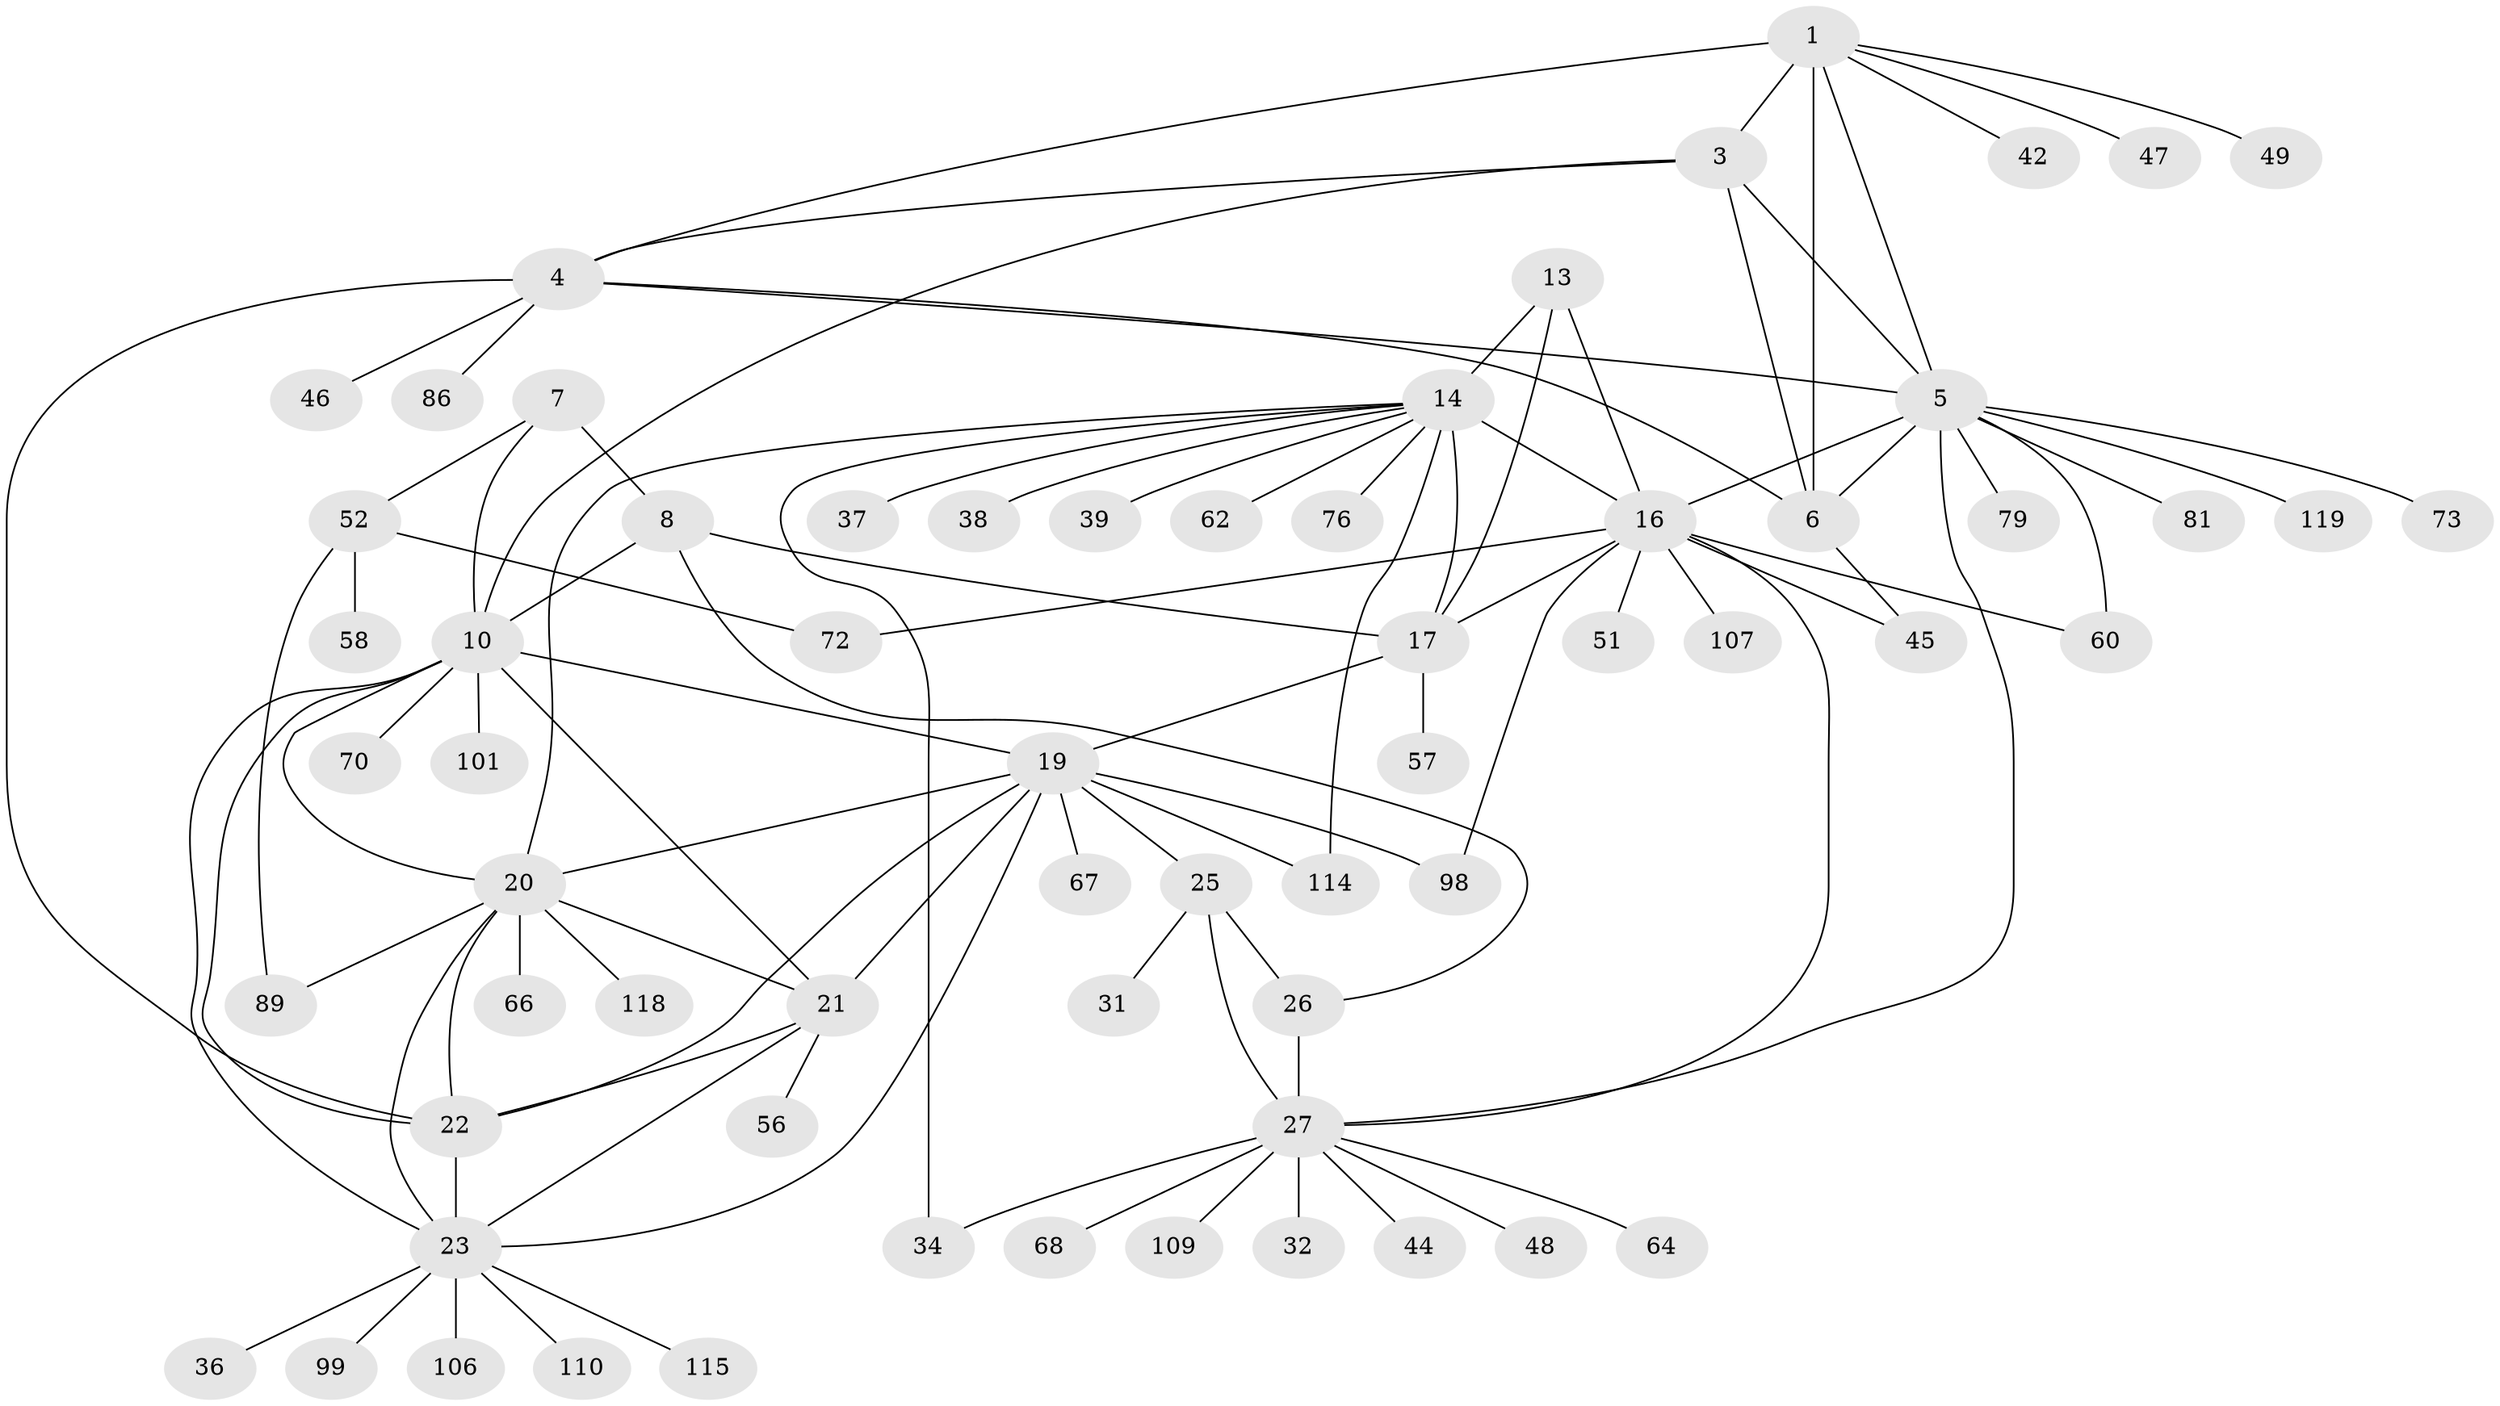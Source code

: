 // original degree distribution, {8: 0.0390625, 7: 0.046875, 6: 0.046875, 12: 0.015625, 14: 0.0078125, 5: 0.0078125, 13: 0.015625, 11: 0.015625, 10: 0.0234375, 9: 0.015625, 1: 0.6015625, 3: 0.03125, 2: 0.125, 4: 0.0078125}
// Generated by graph-tools (version 1.1) at 2025/15/03/09/25 04:15:56]
// undirected, 64 vertices, 98 edges
graph export_dot {
graph [start="1"]
  node [color=gray90,style=filled];
  1 [super="+2"];
  3;
  4;
  5;
  6 [super="+103+77"];
  7 [super="+9+120+88"];
  8 [super="+90+117+128+12+40+41"];
  10 [super="+35+11+59+104+121+80+100+65"];
  13;
  14 [super="+33+63+15"];
  16;
  17 [super="+18+43+94+87+55+50"];
  19;
  20;
  21;
  22;
  23;
  25;
  26;
  27 [super="+105+82+127+75+71+28"];
  31;
  32;
  34;
  36;
  37;
  38;
  39;
  42;
  44;
  45;
  46;
  47;
  48;
  49;
  51;
  52;
  56 [super="+69"];
  57;
  58;
  60;
  62;
  64 [super="+84"];
  66 [super="+102"];
  67;
  68;
  70 [super="+92+85"];
  72;
  73 [super="+96+108"];
  76 [super="+116"];
  79;
  81;
  86;
  89 [super="+97"];
  98;
  99 [super="+125"];
  101;
  106;
  107;
  109 [super="+124"];
  110;
  114;
  115;
  118;
  119;
  1 -- 3 [weight=2];
  1 -- 4 [weight=2];
  1 -- 5 [weight=2];
  1 -- 6 [weight=2];
  1 -- 42;
  1 -- 47;
  1 -- 49;
  3 -- 4;
  3 -- 5;
  3 -- 6;
  3 -- 10;
  4 -- 5;
  4 -- 6;
  4 -- 22;
  4 -- 46;
  4 -- 86;
  5 -- 6;
  5 -- 16;
  5 -- 60;
  5 -- 73;
  5 -- 79;
  5 -- 81;
  5 -- 119;
  5 -- 27;
  6 -- 45;
  7 -- 8 [weight=4];
  7 -- 10 [weight=4];
  7 -- 52;
  8 -- 10 [weight=4];
  8 -- 26;
  8 -- 17;
  10 -- 70;
  10 -- 101;
  10 -- 19;
  10 -- 20;
  10 -- 21;
  10 -- 22;
  10 -- 23;
  13 -- 14 [weight=2];
  13 -- 16;
  13 -- 17 [weight=2];
  14 -- 16 [weight=2];
  14 -- 17 [weight=4];
  14 -- 20;
  14 -- 34;
  14 -- 37;
  14 -- 38;
  14 -- 76;
  14 -- 114;
  14 -- 39;
  14 -- 62;
  16 -- 17 [weight=2];
  16 -- 45;
  16 -- 51;
  16 -- 60;
  16 -- 72;
  16 -- 98;
  16 -- 107;
  16 -- 27;
  17 -- 57;
  17 -- 19;
  19 -- 20;
  19 -- 21;
  19 -- 22;
  19 -- 23;
  19 -- 25;
  19 -- 67;
  19 -- 98;
  19 -- 114;
  20 -- 21;
  20 -- 22;
  20 -- 23;
  20 -- 66;
  20 -- 89;
  20 -- 118;
  21 -- 22;
  21 -- 23;
  21 -- 56;
  22 -- 23;
  23 -- 36;
  23 -- 99;
  23 -- 106;
  23 -- 110;
  23 -- 115;
  25 -- 26;
  25 -- 27 [weight=4];
  25 -- 31;
  26 -- 27 [weight=4];
  27 -- 32;
  27 -- 64;
  27 -- 34;
  27 -- 68;
  27 -- 44;
  27 -- 109;
  27 -- 48;
  52 -- 58;
  52 -- 72;
  52 -- 89;
}
